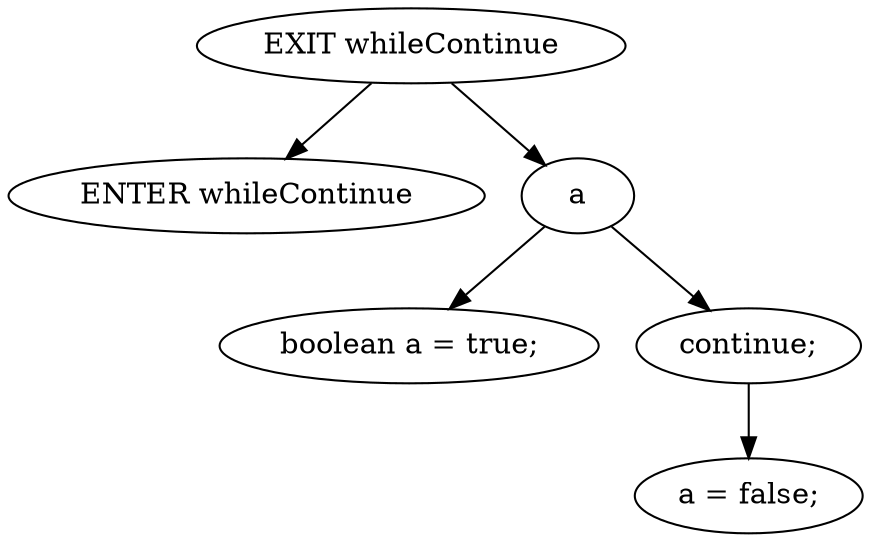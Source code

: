 digraph G {
  0 [ label="ENTER whileContinue" ];
  1 [ label="EXIT whileContinue" ];
  2 [ label="boolean a = true;" ];
  3 [ label="a" ];
  4 [ label="a = false;" ];
  5 [ label="continue;" ];
  3 -> 2;
  5 -> 4;
  1 -> 0;
  3 -> 5;
  1 -> 3;
}
